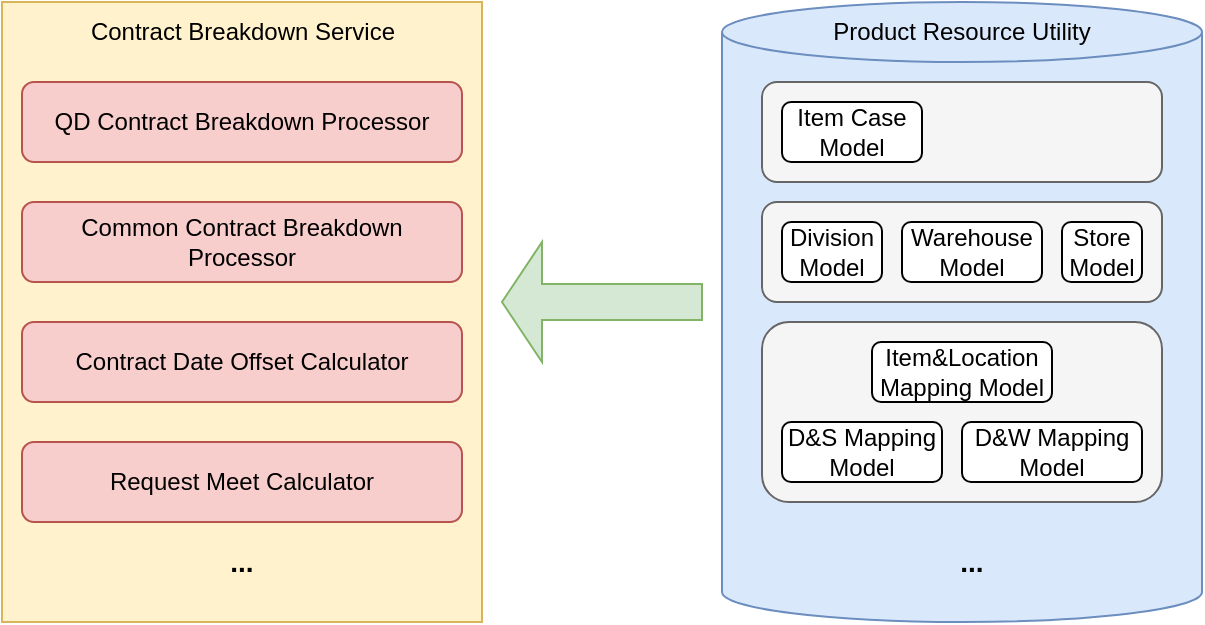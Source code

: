<mxfile version="14.8.0" type="github">
  <diagram id="kgpKYQtTHZ0yAKxKKP6v" name="Page-1">
    <mxGraphModel dx="1422" dy="882" grid="1" gridSize="10" guides="1" tooltips="1" connect="1" arrows="1" fold="1" page="1" pageScale="1" pageWidth="850" pageHeight="1100" math="0" shadow="0">
      <root>
        <mxCell id="0" />
        <mxCell id="1" parent="0" />
        <mxCell id="KKopD2HEbCxKHQf41ftk-1" value="" style="html=1;fillColor=#fff2cc;strokeColor=#d6b656;" parent="1" vertex="1">
          <mxGeometry x="10" y="10" width="240" height="310" as="geometry" />
        </mxCell>
        <mxCell id="KKopD2HEbCxKHQf41ftk-2" value="" style="shape=cylinder3;whiteSpace=wrap;html=1;boundedLbl=1;backgroundOutline=1;size=15;fillColor=#dae8fc;strokeColor=#6c8ebf;" parent="1" vertex="1">
          <mxGeometry x="370" y="10" width="240" height="310" as="geometry" />
        </mxCell>
        <mxCell id="KKopD2HEbCxKHQf41ftk-4" value="" style="rounded=1;whiteSpace=wrap;html=1;fillColor=#f5f5f5;strokeColor=#666666;fontColor=#333333;" parent="1" vertex="1">
          <mxGeometry x="390" y="50" width="200" height="50" as="geometry" />
        </mxCell>
        <mxCell id="KKopD2HEbCxKHQf41ftk-5" value="" style="rounded=1;whiteSpace=wrap;html=1;fillColor=#f5f5f5;strokeColor=#666666;fontColor=#333333;" parent="1" vertex="1">
          <mxGeometry x="390" y="110" width="200" height="50" as="geometry" />
        </mxCell>
        <mxCell id="KKopD2HEbCxKHQf41ftk-6" value="Division Model" style="rounded=1;whiteSpace=wrap;html=1;" parent="1" vertex="1">
          <mxGeometry x="400" y="120" width="50" height="30" as="geometry" />
        </mxCell>
        <mxCell id="KKopD2HEbCxKHQf41ftk-7" value="Warehouse Model" style="rounded=1;whiteSpace=wrap;html=1;" parent="1" vertex="1">
          <mxGeometry x="460" y="120" width="70" height="30" as="geometry" />
        </mxCell>
        <mxCell id="KKopD2HEbCxKHQf41ftk-8" value="Store Model" style="rounded=1;whiteSpace=wrap;html=1;" parent="1" vertex="1">
          <mxGeometry x="540" y="120" width="40" height="30" as="geometry" />
        </mxCell>
        <mxCell id="KKopD2HEbCxKHQf41ftk-9" value="" style="rounded=1;whiteSpace=wrap;html=1;fillColor=#f5f5f5;strokeColor=#666666;fontColor=#333333;" parent="1" vertex="1">
          <mxGeometry x="390" y="170" width="200" height="90" as="geometry" />
        </mxCell>
        <mxCell id="KKopD2HEbCxKHQf41ftk-10" value="Item&amp;amp;Location Mapping Model" style="rounded=1;whiteSpace=wrap;html=1;" parent="1" vertex="1">
          <mxGeometry x="445" y="180" width="90" height="30" as="geometry" />
        </mxCell>
        <mxCell id="KKopD2HEbCxKHQf41ftk-12" value="D&amp;amp;S Mapping Model" style="rounded=1;whiteSpace=wrap;html=1;" parent="1" vertex="1">
          <mxGeometry x="400" y="220" width="80" height="30" as="geometry" />
        </mxCell>
        <mxCell id="KKopD2HEbCxKHQf41ftk-13" value="D&amp;amp;W Mapping Model" style="rounded=1;whiteSpace=wrap;html=1;" parent="1" vertex="1">
          <mxGeometry x="490" y="220" width="90" height="30" as="geometry" />
        </mxCell>
        <mxCell id="KKopD2HEbCxKHQf41ftk-14" value="Item Case Model" style="rounded=1;whiteSpace=wrap;html=1;" parent="1" vertex="1">
          <mxGeometry x="400" y="60" width="70" height="30" as="geometry" />
        </mxCell>
        <mxCell id="KKopD2HEbCxKHQf41ftk-15" value="&lt;font style=&quot;font-size: 14px&quot;&gt;&lt;b&gt;...&lt;/b&gt;&lt;/font&gt;" style="text;html=1;strokeColor=none;fillColor=none;align=center;verticalAlign=middle;whiteSpace=wrap;rounded=0;" parent="1" vertex="1">
          <mxGeometry x="475" y="280" width="40" height="20" as="geometry" />
        </mxCell>
        <mxCell id="KKopD2HEbCxKHQf41ftk-16" value="Product Resource Utility" style="text;html=1;strokeColor=none;fillColor=none;align=center;verticalAlign=middle;whiteSpace=wrap;rounded=0;" parent="1" vertex="1">
          <mxGeometry x="420" y="15" width="140" height="20" as="geometry" />
        </mxCell>
        <mxCell id="KKopD2HEbCxKHQf41ftk-17" value="Contract Breakdown Service" style="text;html=1;strokeColor=none;fillColor=none;align=center;verticalAlign=middle;whiteSpace=wrap;rounded=0;" parent="1" vertex="1">
          <mxGeometry x="52.5" y="15" width="155" height="20" as="geometry" />
        </mxCell>
        <mxCell id="KKopD2HEbCxKHQf41ftk-19" value="" style="shape=singleArrow;direction=west;whiteSpace=wrap;html=1;fillColor=#d5e8d4;strokeColor=#82b366;" parent="1" vertex="1">
          <mxGeometry x="260" y="130" width="100" height="60" as="geometry" />
        </mxCell>
        <mxCell id="KKopD2HEbCxKHQf41ftk-20" value="QD Contract Breakdown Processor" style="rounded=1;whiteSpace=wrap;html=1;fillColor=#f8cecc;strokeColor=#b85450;" parent="1" vertex="1">
          <mxGeometry x="20" y="50" width="220" height="40" as="geometry" />
        </mxCell>
        <mxCell id="KKopD2HEbCxKHQf41ftk-21" value="Common Contract Breakdown Processor" style="rounded=1;whiteSpace=wrap;html=1;fillColor=#f8cecc;strokeColor=#b85450;" parent="1" vertex="1">
          <mxGeometry x="20" y="110" width="220" height="40" as="geometry" />
        </mxCell>
        <mxCell id="KKopD2HEbCxKHQf41ftk-22" value="Contract Date Offset Calculator" style="rounded=1;whiteSpace=wrap;html=1;fillColor=#f8cecc;strokeColor=#b85450;" parent="1" vertex="1">
          <mxGeometry x="20" y="170" width="220" height="40" as="geometry" />
        </mxCell>
        <mxCell id="KKopD2HEbCxKHQf41ftk-23" value="Request Meet Calculator" style="rounded=1;whiteSpace=wrap;html=1;fillColor=#f8cecc;strokeColor=#b85450;" parent="1" vertex="1">
          <mxGeometry x="20" y="230" width="220" height="40" as="geometry" />
        </mxCell>
        <mxCell id="KKopD2HEbCxKHQf41ftk-28" value="&lt;font style=&quot;font-size: 14px&quot;&gt;&lt;b&gt;...&lt;/b&gt;&lt;/font&gt;" style="text;html=1;strokeColor=none;fillColor=none;align=center;verticalAlign=middle;whiteSpace=wrap;rounded=0;" parent="1" vertex="1">
          <mxGeometry x="110" y="280" width="40" height="20" as="geometry" />
        </mxCell>
      </root>
    </mxGraphModel>
  </diagram>
</mxfile>
